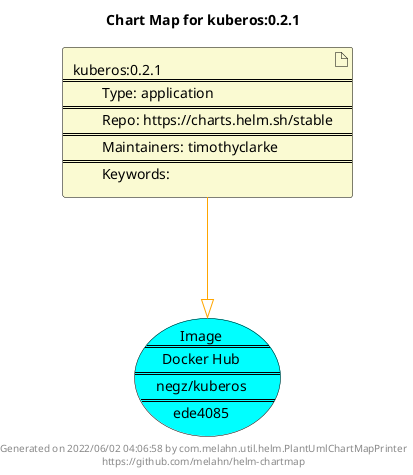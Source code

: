 @startuml
skinparam linetype ortho
skinparam backgroundColor white
skinparam usecaseBorderColor black
skinparam usecaseArrowColor LightSlateGray
skinparam artifactBorderColor black
skinparam artifactArrowColor LightSlateGray

title Chart Map for kuberos:0.2.1

'There is one referenced Helm Chart
artifact "kuberos:0.2.1\n====\n\tType: application\n====\n\tRepo: https://charts.helm.sh/stable\n====\n\tMaintainers: timothyclarke\n====\n\tKeywords: " as kuberos_0_2_1 #LightGoldenRodYellow

'There is one referenced Docker Image
usecase "Image\n====\nDocker Hub\n====\nnegz/kuberos\n====\nede4085" as negz_kuberos_ede4085 #Aqua

'Chart Dependencies
kuberos_0_2_1--[#orange]-|>negz_kuberos_ede4085

center footer Generated on 2022/06/02 04:06:58 by com.melahn.util.helm.PlantUmlChartMapPrinter\nhttps://github.com/melahn/helm-chartmap
@enduml

